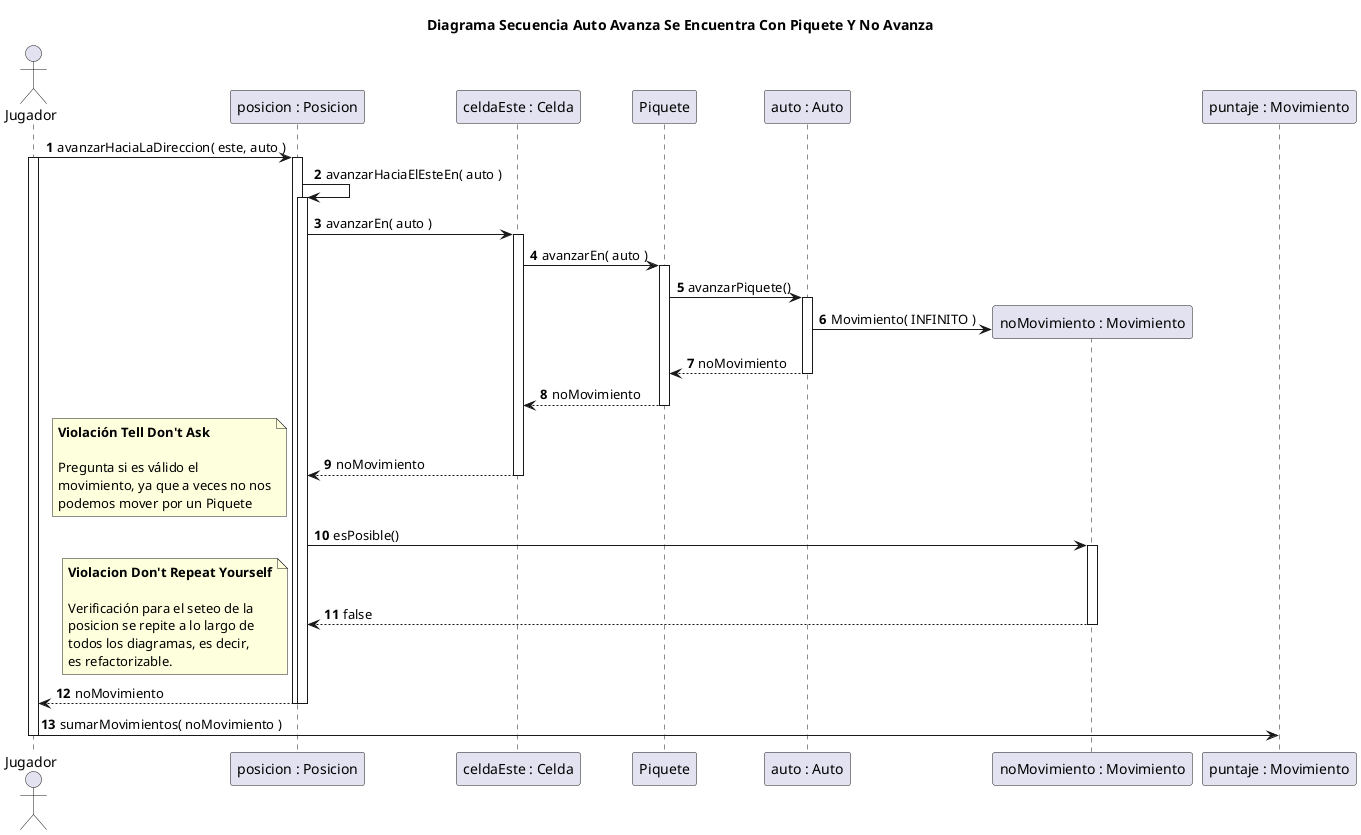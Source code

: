@startuml
title Diagrama Secuencia Auto Avanza Se Encuentra Con Piquete Y No Avanza

autonumber

actor Jugador

Jugador -> "posicion : Posicion"++: avanzarHaciaLaDireccion( este, auto )

activate Jugador
"posicion : Posicion" -> "posicion : Posicion"++: avanzarHaciaElEsteEn( auto )


"posicion : Posicion" -> "celdaEste : Celda"++: avanzarEn( auto )


"celdaEste : Celda" -> Piquete++: avanzarEn( auto )
Piquete -> "auto : Auto"++: avanzarPiquete()
create "noMovimiento : Movimiento"
' Podriamos hacer un enum con el numero de movimientos según el obstaculo?
"auto : Auto" -> "noMovimiento : Movimiento": Movimiento( INFINITO )
"auto : Auto" --> Piquete: noMovimiento
deactivate "auto : Auto"
Piquete --> "celdaEste : Celda": noMovimiento
deactivate Piquete
"celdaEste : Celda" --> "posicion : Posicion": noMovimiento
deactivate "celdaEste : Celda"

note left
**Violación Tell Don't Ask**

Pregunta si es válido el
movimiento, ya que a veces no nos
podemos mover por un Piquete
end note

"noMovimiento : Movimiento" <- "posicion : Posicion"++: esPosible()
"noMovimiento : Movimiento" --> "posicion : Posicion": false
deactivate "noMovimiento : Movimiento"

note left
**Violacion Don't Repeat Yourself**

Verificación para el seteo de la
posicion se repite a lo largo de
todos los diagramas, es decir,
es refactorizable.
end note


"posicion : Posicion" --> Jugador--: noMovimiento
deactivate "posicion : Posicion"
deactivate "posicion : Posicion"

Jugador -> "puntaje : Movimiento": sumarMovimientos( noMovimiento )
deactivate Jugador

@enduml
